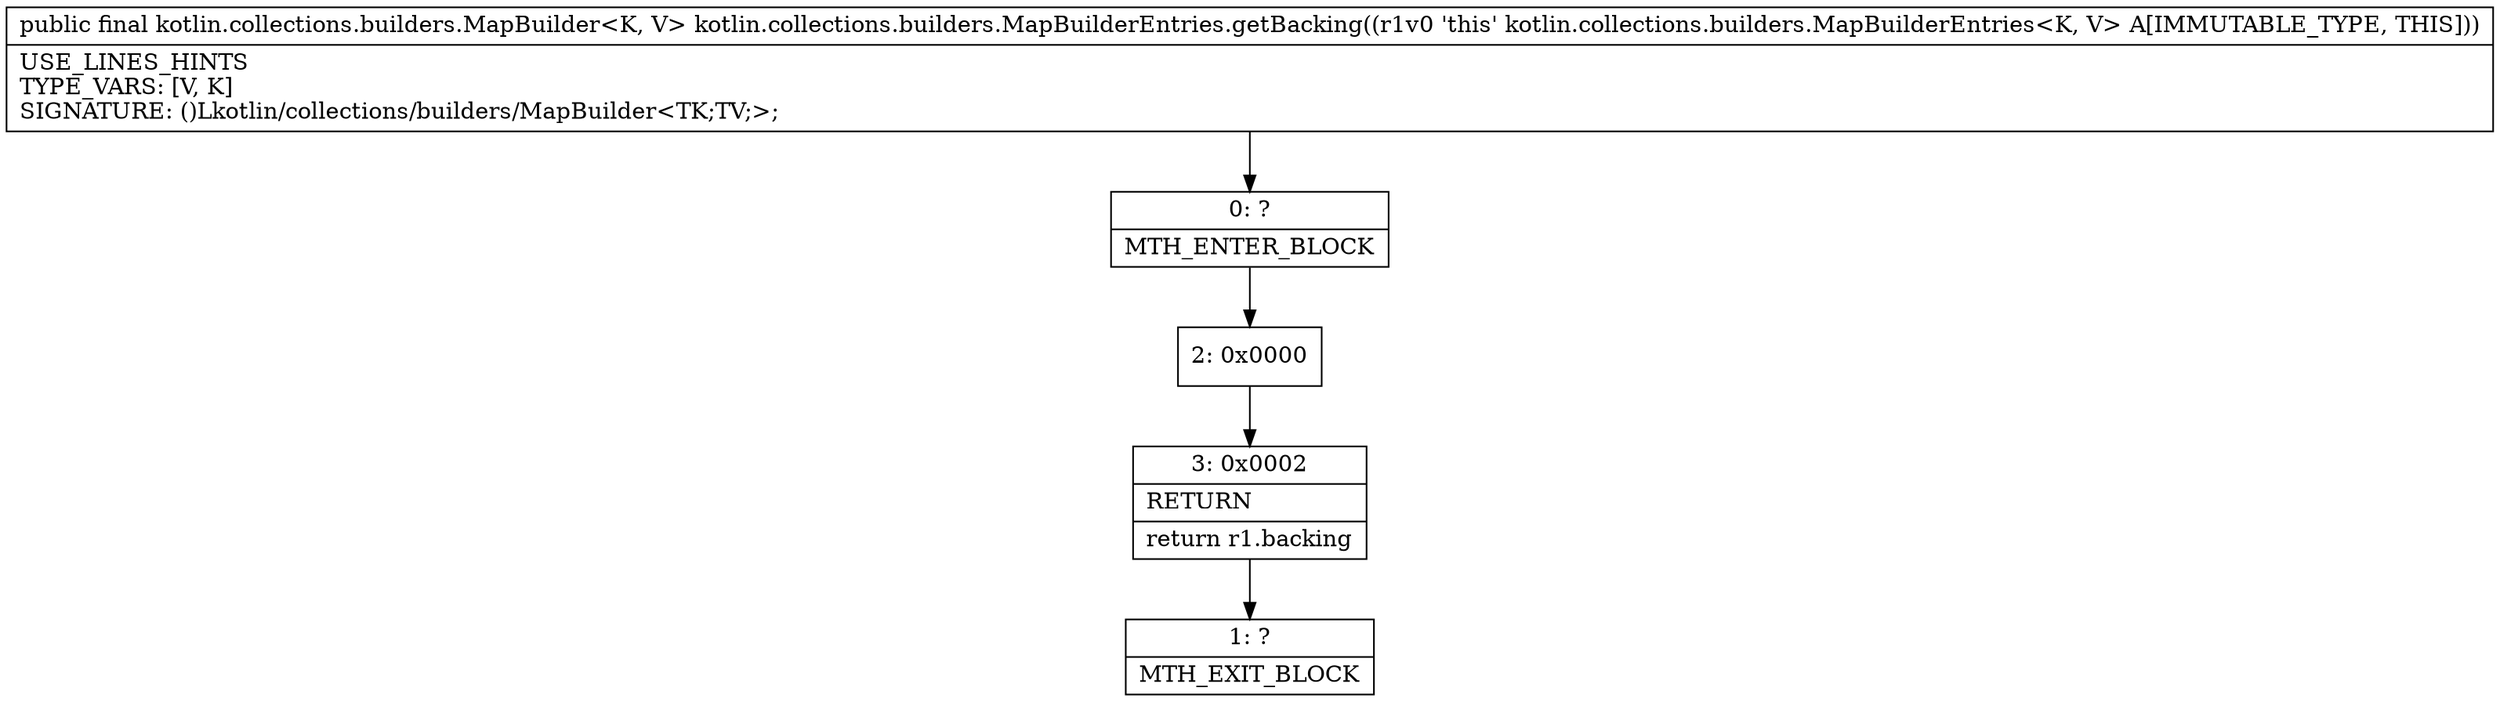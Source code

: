 digraph "CFG forkotlin.collections.builders.MapBuilderEntries.getBacking()Lkotlin\/collections\/builders\/MapBuilder;" {
Node_0 [shape=record,label="{0\:\ ?|MTH_ENTER_BLOCK\l}"];
Node_2 [shape=record,label="{2\:\ 0x0000}"];
Node_3 [shape=record,label="{3\:\ 0x0002|RETURN\l|return r1.backing\l}"];
Node_1 [shape=record,label="{1\:\ ?|MTH_EXIT_BLOCK\l}"];
MethodNode[shape=record,label="{public final kotlin.collections.builders.MapBuilder\<K, V\> kotlin.collections.builders.MapBuilderEntries.getBacking((r1v0 'this' kotlin.collections.builders.MapBuilderEntries\<K, V\> A[IMMUTABLE_TYPE, THIS]))  | USE_LINES_HINTS\lTYPE_VARS: [V, K]\lSIGNATURE: ()Lkotlin\/collections\/builders\/MapBuilder\<TK;TV;\>;\l}"];
MethodNode -> Node_0;Node_0 -> Node_2;
Node_2 -> Node_3;
Node_3 -> Node_1;
}

